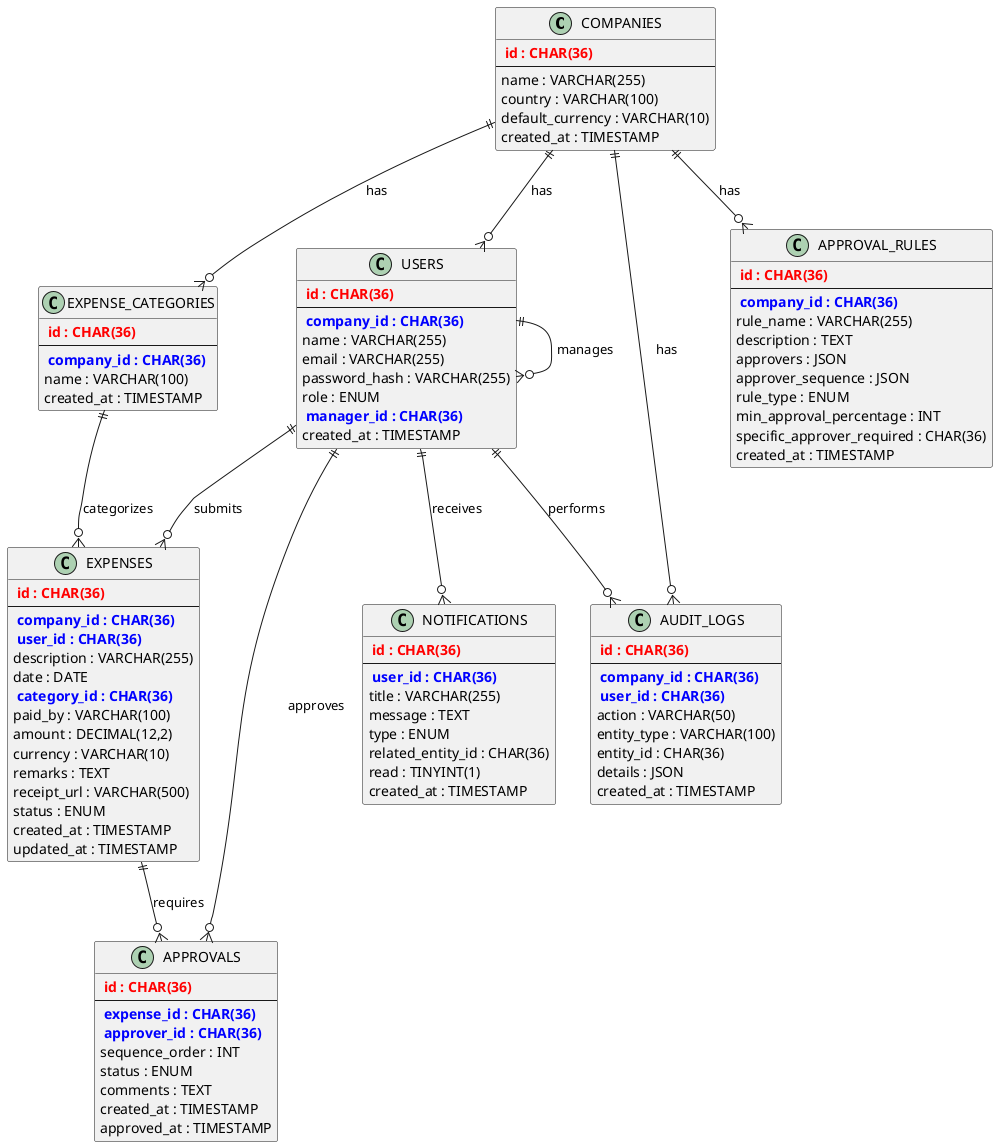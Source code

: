 @startuml ExpenseTracker_ER_Diagram

!define ENTITY class
!define PK <b><color:red>
!define FK <b><color:blue>

ENTITY COMPANIES {
  PK id : CHAR(36)
  --
  name : VARCHAR(255)
  country : VARCHAR(100)
  default_currency : VARCHAR(10)
  created_at : TIMESTAMP
}

ENTITY USERS {
  PK id : CHAR(36)
  --
  FK company_id : CHAR(36)
  name : VARCHAR(255)
  email : VARCHAR(255)
  password_hash : VARCHAR(255)
  role : ENUM
  FK manager_id : CHAR(36)
  created_at : TIMESTAMP
}

ENTITY EXPENSE_CATEGORIES {
  PK id : CHAR(36)
  --
  FK company_id : CHAR(36)
  name : VARCHAR(100)
  created_at : TIMESTAMP
}

ENTITY EXPENSES {
  PK id : CHAR(36)
  --
  FK company_id : CHAR(36)
  FK user_id : CHAR(36)
  description : VARCHAR(255)
  date : DATE
  FK category_id : CHAR(36)
  paid_by : VARCHAR(100)
  amount : DECIMAL(12,2)
  currency : VARCHAR(10)
  remarks : TEXT
  receipt_url : VARCHAR(500)
  status : ENUM
  created_at : TIMESTAMP
  updated_at : TIMESTAMP
}

ENTITY APPROVALS {
  PK id : CHAR(36)
  --
  FK expense_id : CHAR(36)
  FK approver_id : CHAR(36)
  sequence_order : INT
  status : ENUM
  comments : TEXT
  created_at : TIMESTAMP
  approved_at : TIMESTAMP
}

ENTITY APPROVAL_RULES {
  PK id : CHAR(36)
  --
  FK company_id : CHAR(36)
  rule_name : VARCHAR(255)
  description : TEXT
  approvers : JSON
  approver_sequence : JSON
  rule_type : ENUM
  min_approval_percentage : INT
  specific_approver_required : CHAR(36)
  created_at : TIMESTAMP
}

ENTITY NOTIFICATIONS {
  PK id : CHAR(36)
  --
  FK user_id : CHAR(36)
  title : VARCHAR(255)
  message : TEXT
  type : ENUM
  related_entity_id : CHAR(36)
  read : TINYINT(1)
  created_at : TIMESTAMP
}

ENTITY AUDIT_LOGS {
  PK id : CHAR(36)
  --
  FK company_id : CHAR(36)
  FK user_id : CHAR(36)
  action : VARCHAR(50)
  entity_type : VARCHAR(100)
  entity_id : CHAR(36)
  details : JSON
  created_at : TIMESTAMP
}

' Relationships
COMPANIES ||--o{ USERS : "has"
COMPANIES ||--o{ EXPENSE_CATEGORIES : "has"
COMPANIES ||--o{ APPROVAL_RULES : "has"
COMPANIES ||--o{ AUDIT_LOGS : "has"

USERS ||--o{ EXPENSES : "submits"
USERS ||--o{ APPROVALS : "approves"
USERS ||--o{ NOTIFICATIONS : "receives"
USERS ||--o{ AUDIT_LOGS : "performs"
USERS ||--o{ USERS : "manages"

EXPENSES ||--o{ APPROVALS : "requires"
EXPENSE_CATEGORIES ||--o{ EXPENSES : "categorizes"

@enduml